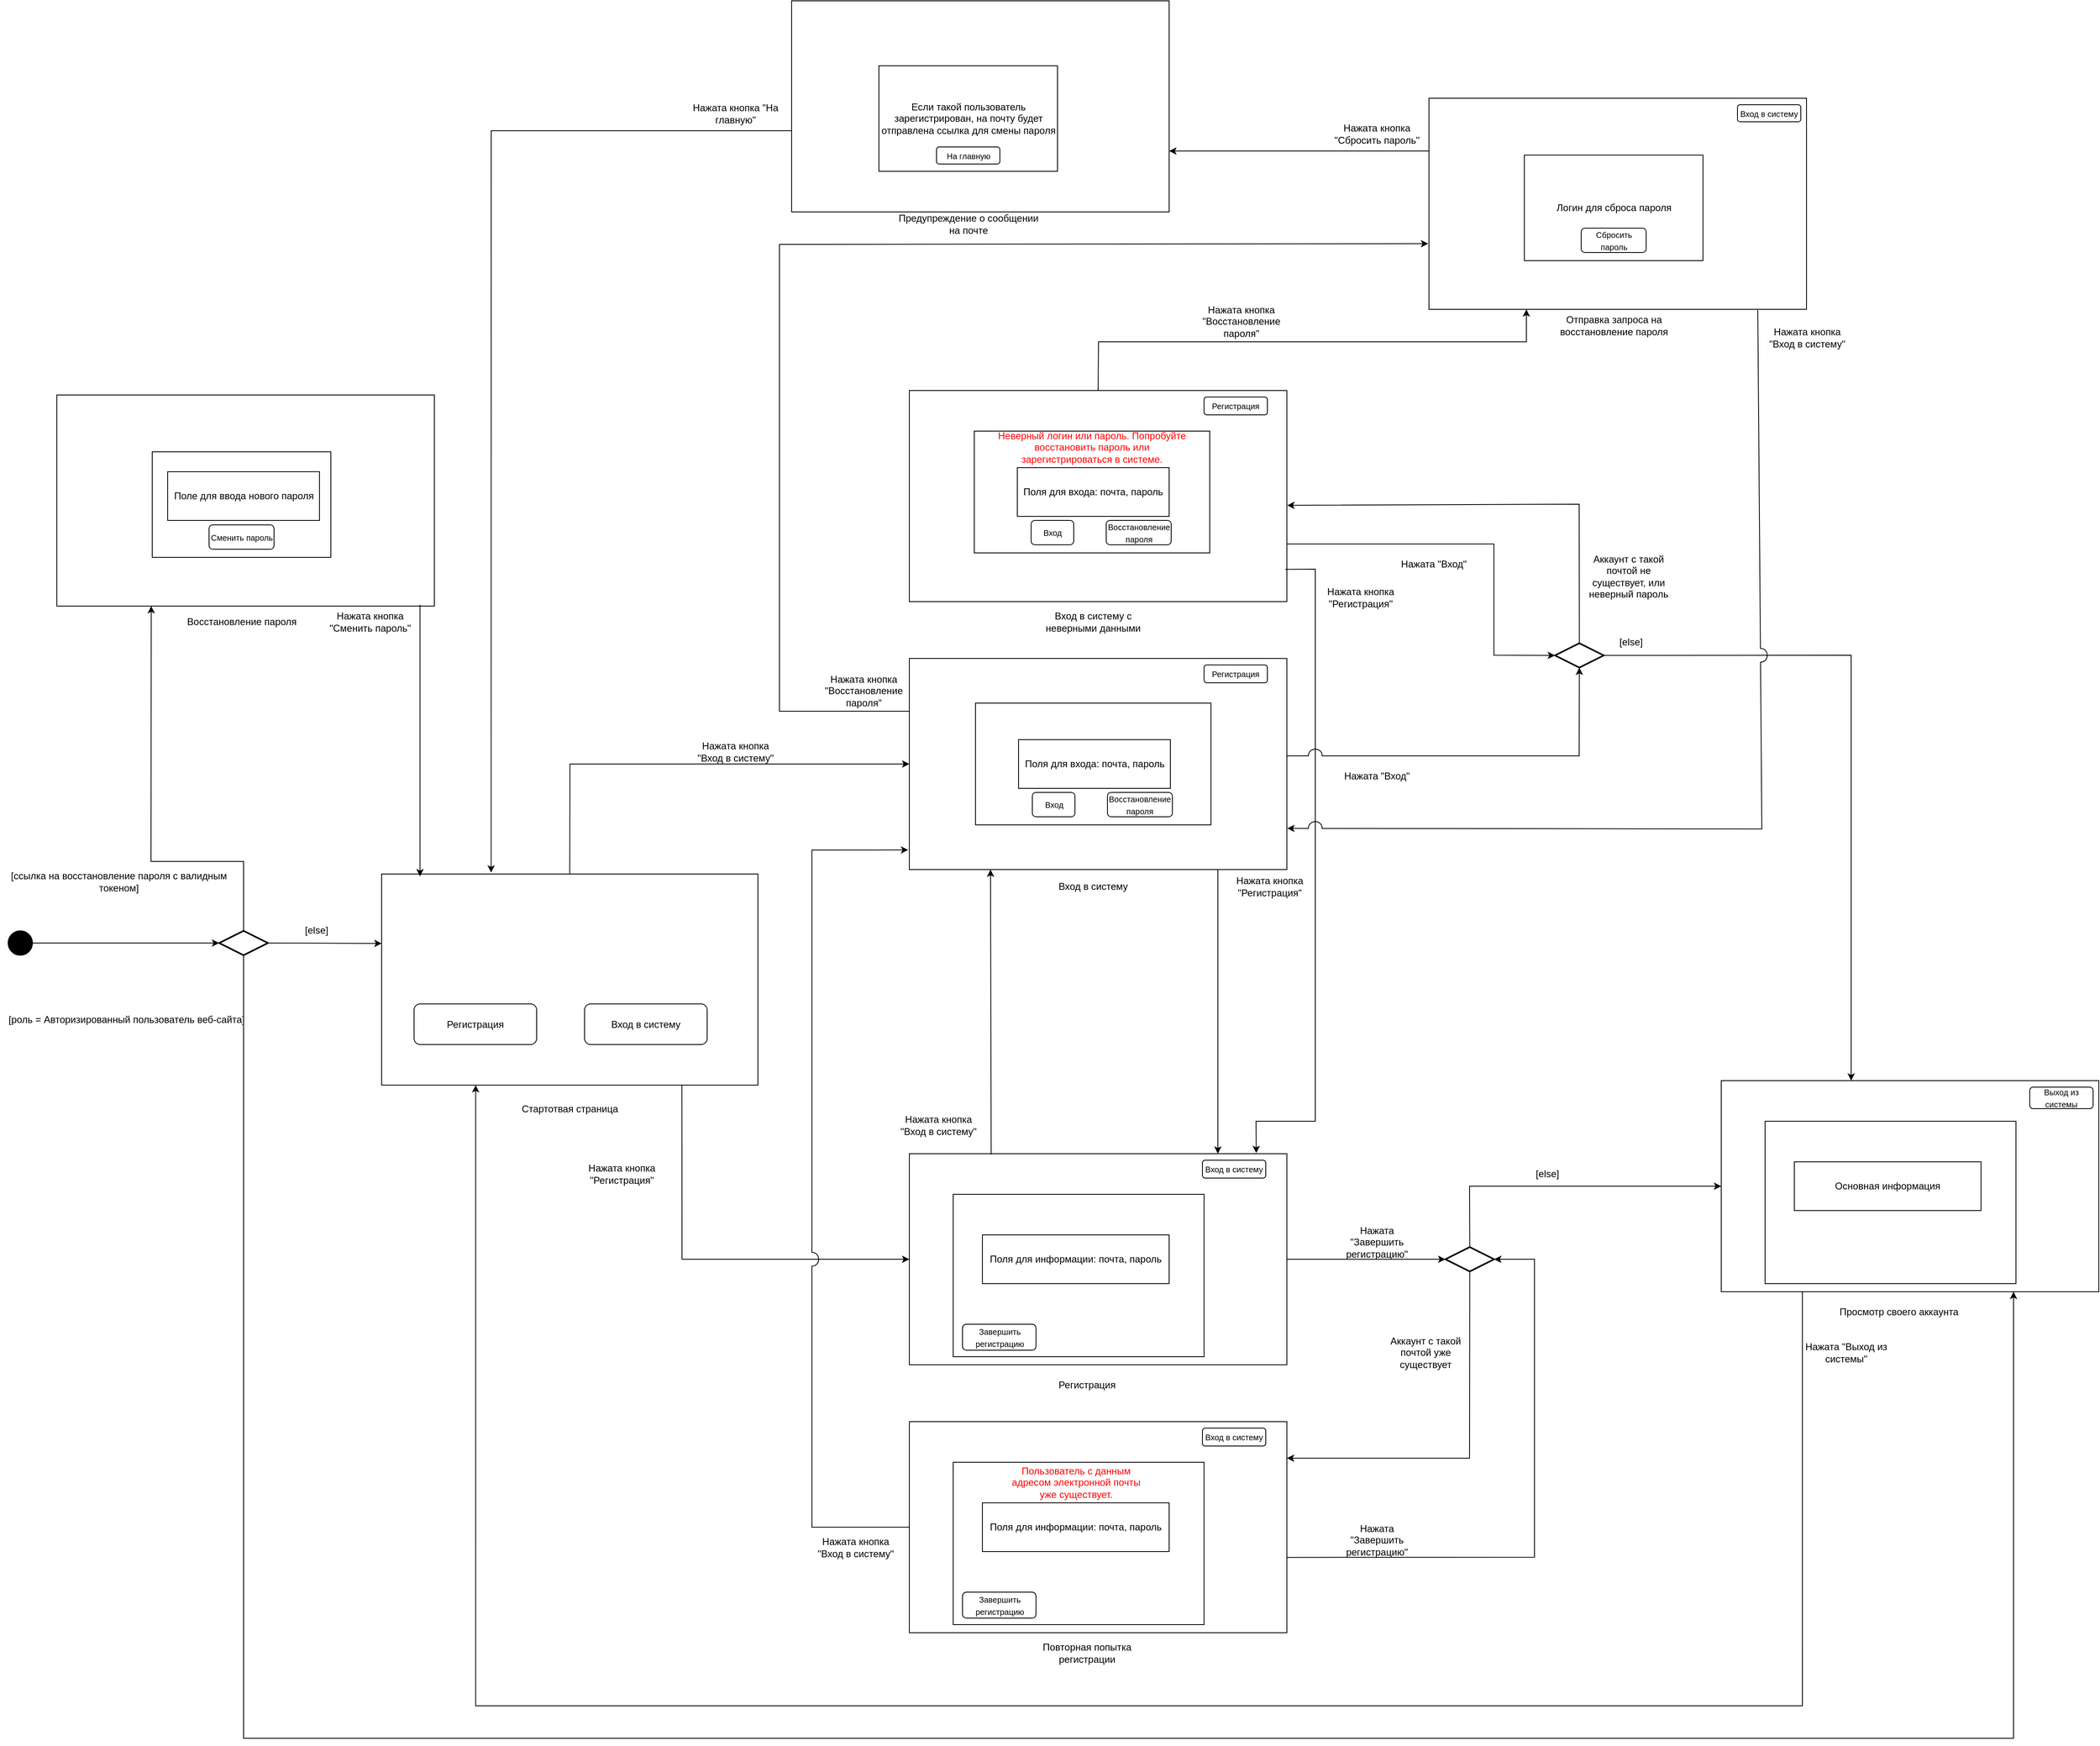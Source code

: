 <mxfile version="23.1.3" type="device">
  <diagram id="onA2VM0ke9PM5qHIyAdz" name="Страница — 1">
    <mxGraphModel dx="6578" dy="2131" grid="1" gridSize="10" guides="1" tooltips="1" connect="1" arrows="1" fold="1" page="1" pageScale="1" pageWidth="827" pageHeight="1169" math="0" shadow="0">
      <root>
        <mxCell id="0" />
        <mxCell id="1" parent="0" />
        <mxCell id="1lmrmKGu_N5sYzmFphA3-150" value="v" style="rounded=0;whiteSpace=wrap;html=1;" parent="1" vertex="1">
          <mxGeometry x="-80" y="140" width="465" height="260" as="geometry" />
        </mxCell>
        <mxCell id="1lmrmKGu_N5sYzmFphA3-151" value="Отправка запроса на восстановление пароля" style="text;html=1;strokeColor=none;fillColor=none;align=center;verticalAlign=middle;whiteSpace=wrap;rounded=0;" parent="1" vertex="1">
          <mxGeometry x="57.5" y="404.5" width="180" height="30" as="geometry" />
        </mxCell>
        <mxCell id="1lmrmKGu_N5sYzmFphA3-152" value="Логин для сброса пароля" style="rounded=0;whiteSpace=wrap;html=1;" parent="1" vertex="1">
          <mxGeometry x="37.5" y="210" width="220" height="130" as="geometry" />
        </mxCell>
        <mxCell id="1lmrmKGu_N5sYzmFphA3-154" value="&lt;font style=&quot;font-size: 10px;&quot;&gt;Вход в систему&lt;/font&gt;" style="rounded=1;whiteSpace=wrap;html=1;" parent="1" vertex="1">
          <mxGeometry x="300" y="148" width="78" height="21" as="geometry" />
        </mxCell>
        <mxCell id="1lmrmKGu_N5sYzmFphA3-157" value="&lt;font style=&quot;font-size: 10px;&quot;&gt;Сбросить пароль&lt;/font&gt;" style="rounded=1;whiteSpace=wrap;html=1;" parent="1" vertex="1">
          <mxGeometry x="107.5" y="300" width="80" height="30" as="geometry" />
        </mxCell>
        <mxCell id="1lmrmKGu_N5sYzmFphA3-169" value="" style="ellipse;fillColor=strokeColor;html=1;" parent="1" vertex="1">
          <mxGeometry x="-1830.0" y="1165.5" width="30" height="30" as="geometry" />
        </mxCell>
        <mxCell id="1lmrmKGu_N5sYzmFphA3-170" value="" style="endArrow=classic;html=1;rounded=0;exitX=1;exitY=0.5;exitDx=0;exitDy=0;" parent="1" source="6Y3TLVguq3Cx2lFlfiIS-67" edge="1">
          <mxGeometry width="50" height="50" relative="1" as="geometry">
            <mxPoint x="-1600" y="1165.5" as="sourcePoint" />
            <mxPoint x="-1370" y="1181" as="targetPoint" />
          </mxGeometry>
        </mxCell>
        <mxCell id="1lmrmKGu_N5sYzmFphA3-175" value="" style="endArrow=classic;html=1;rounded=0;exitX=0.5;exitY=0;exitDx=0;exitDy=0;entryX=0;entryY=0.5;entryDx=0;entryDy=0;" parent="1" source="1lmrmKGu_N5sYzmFphA3-1" target="1lmrmKGu_N5sYzmFphA3-139" edge="1">
          <mxGeometry width="50" height="50" relative="1" as="geometry">
            <mxPoint x="-488.0" y="1622" as="sourcePoint" />
            <mxPoint x="-720" y="960" as="targetPoint" />
            <Array as="points">
              <mxPoint x="-1138" y="960" />
            </Array>
          </mxGeometry>
        </mxCell>
        <mxCell id="1lmrmKGu_N5sYzmFphA3-179" value="" style="endArrow=classic;html=1;rounded=0;exitX=0.5;exitY=0;exitDx=0;exitDy=0;" parent="1" source="6Y3TLVguq3Cx2lFlfiIS-25" edge="1">
          <mxGeometry width="50" height="50" relative="1" as="geometry">
            <mxPoint x="-487" y="500" as="sourcePoint" />
            <mxPoint x="40" y="400" as="targetPoint" />
            <Array as="points">
              <mxPoint x="-487" y="440" />
              <mxPoint x="40" y="440" />
            </Array>
          </mxGeometry>
        </mxCell>
        <mxCell id="1lmrmKGu_N5sYzmFphA3-180" value="Нажата кнопка &quot;Восстановление пароля&quot;" style="text;html=1;strokeColor=none;fillColor=none;align=center;verticalAlign=middle;whiteSpace=wrap;rounded=0;" parent="1" vertex="1">
          <mxGeometry x="-367" y="400" width="112" height="30" as="geometry" />
        </mxCell>
        <mxCell id="1lmrmKGu_N5sYzmFphA3-182" value="v" style="rounded=0;whiteSpace=wrap;html=1;" parent="1" vertex="1">
          <mxGeometry x="-865" y="20" width="465" height="260" as="geometry" />
        </mxCell>
        <mxCell id="1lmrmKGu_N5sYzmFphA3-183" value="Предупреждение о сообщении на почте" style="text;html=1;strokeColor=none;fillColor=none;align=center;verticalAlign=middle;whiteSpace=wrap;rounded=0;" parent="1" vertex="1">
          <mxGeometry x="-737.5" y="280" width="180" height="30" as="geometry" />
        </mxCell>
        <mxCell id="1lmrmKGu_N5sYzmFphA3-184" value="Если такой пользователь зарегистрирован, на почту будет отправлена ссылка для смены пароля" style="rounded=0;whiteSpace=wrap;html=1;" parent="1" vertex="1">
          <mxGeometry x="-757.5" y="100" width="220" height="130" as="geometry" />
        </mxCell>
        <mxCell id="1lmrmKGu_N5sYzmFphA3-185" value="&lt;font style=&quot;font-size: 10px;&quot;&gt;На главную&lt;/font&gt;" style="rounded=1;whiteSpace=wrap;html=1;" parent="1" vertex="1">
          <mxGeometry x="-686.5" y="200" width="78" height="21" as="geometry" />
        </mxCell>
        <mxCell id="1lmrmKGu_N5sYzmFphA3-192" value="" style="endArrow=classic;html=1;rounded=0;exitX=0.798;exitY=0.996;exitDx=0;exitDy=0;entryX=0;entryY=0.5;entryDx=0;entryDy=0;exitPerimeter=0;" parent="1" source="1lmrmKGu_N5sYzmFphA3-1" target="1lmrmKGu_N5sYzmFphA3-159" edge="1">
          <mxGeometry width="50" height="50" relative="1" as="geometry">
            <mxPoint x="-27" y="1678.5" as="sourcePoint" />
            <mxPoint x="-720" y="1571" as="targetPoint" />
            <Array as="points">
              <mxPoint x="-1000" y="1570" />
            </Array>
          </mxGeometry>
        </mxCell>
        <mxCell id="1lmrmKGu_N5sYzmFphA3-193" value="Нажата кнопка &quot;Регистрация&quot;" style="text;html=1;strokeColor=none;fillColor=none;align=center;verticalAlign=middle;whiteSpace=wrap;rounded=0;" parent="1" vertex="1">
          <mxGeometry x="-1130" y="1450" width="112" height="30" as="geometry" />
        </mxCell>
        <mxCell id="1lmrmKGu_N5sYzmFphA3-195" value="Нажата &quot;Завершить регистрацию&quot;" style="text;html=1;strokeColor=none;fillColor=none;align=center;verticalAlign=middle;whiteSpace=wrap;rounded=0;" parent="1" vertex="1">
          <mxGeometry x="-200" y="1533.75" width="112" height="30" as="geometry" />
        </mxCell>
        <mxCell id="1lmrmKGu_N5sYzmFphA3-202" value="" style="endArrow=classic;html=1;rounded=0;exitX=1;exitY=0.5;exitDx=0;exitDy=0;entryX=0;entryY=0.5;entryDx=0;entryDy=0;entryPerimeter=0;" parent="1" source="1lmrmKGu_N5sYzmFphA3-159" target="6Y3TLVguq3Cx2lFlfiIS-4" edge="1">
          <mxGeometry width="50" height="50" relative="1" as="geometry">
            <mxPoint x="-200" y="1569.25" as="sourcePoint" />
            <mxPoint x="-10" y="1569" as="targetPoint" />
          </mxGeometry>
        </mxCell>
        <mxCell id="1lmrmKGu_N5sYzmFphA3-204" value="Нажата кнопка &quot;Вход в систему&quot;" style="text;html=1;strokeColor=none;fillColor=none;align=center;verticalAlign=middle;whiteSpace=wrap;rounded=0;" parent="1" vertex="1">
          <mxGeometry x="-740" y="1390" width="112" height="30" as="geometry" />
        </mxCell>
        <mxCell id="1lmrmKGu_N5sYzmFphA3-577" value="Нажата кнопка &quot;Вход в систему&quot;" style="text;html=1;strokeColor=none;fillColor=none;align=center;verticalAlign=middle;whiteSpace=wrap;rounded=0;" parent="1" vertex="1">
          <mxGeometry x="-990" y="930" width="112" height="30" as="geometry" />
        </mxCell>
        <mxCell id="Fpg0scVaTkVkrr4jqa7s-5" value="" style="endArrow=classic;html=1;rounded=0;" parent="1" edge="1">
          <mxGeometry width="50" height="50" relative="1" as="geometry">
            <mxPoint x="-340" y="1090" as="sourcePoint" />
            <mxPoint x="-340" y="1440" as="targetPoint" />
          </mxGeometry>
        </mxCell>
        <mxCell id="Fpg0scVaTkVkrr4jqa7s-6" value="Нажата кнопка &quot;Регистрация&quot;" style="text;html=1;strokeColor=none;fillColor=none;align=center;verticalAlign=middle;whiteSpace=wrap;rounded=0;" parent="1" vertex="1">
          <mxGeometry x="-332" y="1095.5" width="112" height="30" as="geometry" />
        </mxCell>
        <mxCell id="Fpg0scVaTkVkrr4jqa7s-14" value="" style="endArrow=classic;html=1;rounded=0;edgeStyle=orthogonalEdgeStyle;entryX=0.25;entryY=1;entryDx=0;entryDy=0;exitX=0.215;exitY=1;exitDx=0;exitDy=0;exitPerimeter=0;" parent="1" source="Fpg0scVaTkVkrr4jqa7s-8" target="1lmrmKGu_N5sYzmFphA3-1" edge="1">
          <mxGeometry width="50" height="50" relative="1" as="geometry">
            <mxPoint x="510" y="2340" as="sourcePoint" />
            <mxPoint x="-1260" y="1850" as="targetPoint" />
            <Array as="points">
              <mxPoint x="380" y="2120" />
              <mxPoint x="-1254" y="2120" />
            </Array>
          </mxGeometry>
        </mxCell>
        <mxCell id="Fpg0scVaTkVkrr4jqa7s-15" value="Нажата &quot;Выход из системы&quot;" style="text;html=1;strokeColor=none;fillColor=none;align=center;verticalAlign=middle;whiteSpace=wrap;rounded=0;" parent="1" vertex="1">
          <mxGeometry x="378" y="1670" width="112" height="30" as="geometry" />
        </mxCell>
        <mxCell id="Fpg0scVaTkVkrr4jqa7s-26" value="Нажата кнопка &quot;Вход в систему&quot;" style="text;html=1;strokeColor=none;fillColor=none;align=center;verticalAlign=middle;whiteSpace=wrap;rounded=0;" parent="1" vertex="1">
          <mxGeometry x="330" y="420" width="112" height="30" as="geometry" />
        </mxCell>
        <mxCell id="6Y3TLVguq3Cx2lFlfiIS-2" value="" style="group" vertex="1" connectable="0" parent="1">
          <mxGeometry x="-1370" y="1095.5" width="463.48" height="304.5" as="geometry" />
        </mxCell>
        <mxCell id="1lmrmKGu_N5sYzmFphA3-1" value="" style="rounded=0;whiteSpace=wrap;html=1;" parent="6Y3TLVguq3Cx2lFlfiIS-2" vertex="1">
          <mxGeometry width="463.48" height="260" as="geometry" />
        </mxCell>
        <mxCell id="1lmrmKGu_N5sYzmFphA3-2" value="Стартотвая страница" style="text;html=1;strokeColor=none;fillColor=none;align=center;verticalAlign=middle;whiteSpace=wrap;rounded=0;" parent="6Y3TLVguq3Cx2lFlfiIS-2" vertex="1">
          <mxGeometry x="141.74" y="274.5" width="180" height="30" as="geometry" />
        </mxCell>
        <mxCell id="1lmrmKGu_N5sYzmFphA3-4" value="Вход в систему" style="rounded=1;whiteSpace=wrap;html=1;perimeterSpacing=0;" parent="6Y3TLVguq3Cx2lFlfiIS-2" vertex="1">
          <mxGeometry x="250" y="160" width="151" height="50" as="geometry" />
        </mxCell>
        <mxCell id="Fpg0scVaTkVkrr4jqa7s-3" value="Регистрация" style="rounded=1;whiteSpace=wrap;html=1;perimeterSpacing=0;" parent="6Y3TLVguq3Cx2lFlfiIS-2" vertex="1">
          <mxGeometry x="40" y="160" width="151" height="50" as="geometry" />
        </mxCell>
        <mxCell id="6Y3TLVguq3Cx2lFlfiIS-3" value="" style="group" vertex="1" connectable="0" parent="1">
          <mxGeometry x="-720" y="1440" width="465" height="300" as="geometry" />
        </mxCell>
        <mxCell id="6Y3TLVguq3Cx2lFlfiIS-10" value="" style="group" vertex="1" connectable="0" parent="6Y3TLVguq3Cx2lFlfiIS-3">
          <mxGeometry width="465" height="300" as="geometry" />
        </mxCell>
        <mxCell id="1lmrmKGu_N5sYzmFphA3-158" value="Регистрация" style="text;html=1;strokeColor=none;fillColor=none;align=center;verticalAlign=middle;whiteSpace=wrap;rounded=0;" parent="6Y3TLVguq3Cx2lFlfiIS-10" vertex="1">
          <mxGeometry x="129" y="270" width="180" height="30" as="geometry" />
        </mxCell>
        <mxCell id="1lmrmKGu_N5sYzmFphA3-159" value="" style="rounded=0;whiteSpace=wrap;html=1;" parent="6Y3TLVguq3Cx2lFlfiIS-10" vertex="1">
          <mxGeometry width="465" height="260" as="geometry" />
        </mxCell>
        <mxCell id="1lmrmKGu_N5sYzmFphA3-160" value="&lt;font style=&quot;font-size: 10px;&quot;&gt;Вход в систему&lt;/font&gt;" style="rounded=1;whiteSpace=wrap;html=1;" parent="6Y3TLVguq3Cx2lFlfiIS-10" vertex="1">
          <mxGeometry x="361" y="8" width="78" height="22" as="geometry" />
        </mxCell>
        <mxCell id="1lmrmKGu_N5sYzmFphA3-161" style="edgeStyle=orthogonalEdgeStyle;rounded=0;orthogonalLoop=1;jettySize=auto;html=1;exitX=0.5;exitY=1;exitDx=0;exitDy=0;" parent="6Y3TLVguq3Cx2lFlfiIS-10" edge="1">
          <mxGeometry relative="1" as="geometry">
            <mxPoint x="213.5" y="140" as="sourcePoint" />
            <mxPoint x="213.5" y="140" as="targetPoint" />
          </mxGeometry>
        </mxCell>
        <mxCell id="1lmrmKGu_N5sYzmFphA3-165" value="" style="rounded=0;whiteSpace=wrap;html=1;" parent="6Y3TLVguq3Cx2lFlfiIS-10" vertex="1">
          <mxGeometry x="54" y="50" width="309" height="200" as="geometry" />
        </mxCell>
        <mxCell id="1lmrmKGu_N5sYzmFphA3-166" value="Поля для информации: почта, пароль" style="rounded=0;whiteSpace=wrap;html=1;" parent="6Y3TLVguq3Cx2lFlfiIS-10" vertex="1">
          <mxGeometry x="90" y="100" width="230" height="60" as="geometry" />
        </mxCell>
        <mxCell id="1lmrmKGu_N5sYzmFphA3-168" value="&lt;font style=&quot;font-size: 10px;&quot;&gt;Завершить регистрацию&lt;/font&gt;" style="rounded=1;whiteSpace=wrap;html=1;" parent="6Y3TLVguq3Cx2lFlfiIS-10" vertex="1">
          <mxGeometry x="65.5" y="210" width="90.5" height="32" as="geometry" />
        </mxCell>
        <mxCell id="6Y3TLVguq3Cx2lFlfiIS-4" value="" style="strokeWidth=2;html=1;shape=mxgraph.flowchart.decision;whiteSpace=wrap;" vertex="1" parent="1">
          <mxGeometry x="-59.75" y="1555" width="60" height="30" as="geometry" />
        </mxCell>
        <mxCell id="6Y3TLVguq3Cx2lFlfiIS-5" value="" style="endArrow=classic;html=1;rounded=0;exitX=0.5;exitY=0;exitDx=0;exitDy=0;exitPerimeter=0;entryX=0;entryY=0.5;entryDx=0;entryDy=0;" edge="1" parent="1" source="6Y3TLVguq3Cx2lFlfiIS-4" target="Fpg0scVaTkVkrr4jqa7s-8">
          <mxGeometry width="50" height="50" relative="1" as="geometry">
            <mxPoint x="80" y="1563.75" as="sourcePoint" />
            <mxPoint x="160" y="1480" as="targetPoint" />
            <Array as="points">
              <mxPoint x="-30" y="1480" />
            </Array>
          </mxGeometry>
        </mxCell>
        <mxCell id="6Y3TLVguq3Cx2lFlfiIS-6" value="Аккаунт с такой почтой уже существует" style="text;html=1;strokeColor=none;fillColor=none;align=center;verticalAlign=middle;whiteSpace=wrap;rounded=0;" vertex="1" parent="1">
          <mxGeometry x="-140" y="1670" width="112" height="30" as="geometry" />
        </mxCell>
        <mxCell id="6Y3TLVguq3Cx2lFlfiIS-7" value="" style="endArrow=classic;html=1;rounded=0;exitX=0.5;exitY=1;exitDx=0;exitDy=0;exitPerimeter=0;entryX=0.903;entryY=0;entryDx=0;entryDy=0;entryPerimeter=0;" edge="1" parent="1" source="6Y3TLVguq3Cx2lFlfiIS-4">
          <mxGeometry width="50" height="50" relative="1" as="geometry">
            <mxPoint x="15.35" y="1630" as="sourcePoint" />
            <mxPoint x="-255.005" y="1815" as="targetPoint" />
            <Array as="points">
              <mxPoint x="-30" y="1815" />
            </Array>
          </mxGeometry>
        </mxCell>
        <mxCell id="6Y3TLVguq3Cx2lFlfiIS-8" value="[else]" style="text;html=1;strokeColor=none;fillColor=none;align=center;verticalAlign=middle;whiteSpace=wrap;rounded=0;" vertex="1" parent="1">
          <mxGeometry x="10" y="1450" width="112" height="30" as="geometry" />
        </mxCell>
        <mxCell id="6Y3TLVguq3Cx2lFlfiIS-9" value="" style="group" vertex="1" connectable="0" parent="1">
          <mxGeometry x="280" y="1350" width="465" height="300" as="geometry" />
        </mxCell>
        <mxCell id="Fpg0scVaTkVkrr4jqa7s-7" value="Просмотр своего аккаунта" style="text;html=1;strokeColor=none;fillColor=none;align=center;verticalAlign=middle;whiteSpace=wrap;rounded=0;" parent="6Y3TLVguq3Cx2lFlfiIS-9" vertex="1">
          <mxGeometry x="129" y="270" width="180" height="30" as="geometry" />
        </mxCell>
        <mxCell id="Fpg0scVaTkVkrr4jqa7s-8" value="" style="rounded=0;whiteSpace=wrap;html=1;" parent="6Y3TLVguq3Cx2lFlfiIS-9" vertex="1">
          <mxGeometry width="465" height="260" as="geometry" />
        </mxCell>
        <mxCell id="Fpg0scVaTkVkrr4jqa7s-9" value="&lt;font style=&quot;font-size: 10px;&quot;&gt;Выход из системы&lt;/font&gt;" style="rounded=1;whiteSpace=wrap;html=1;" parent="6Y3TLVguq3Cx2lFlfiIS-9" vertex="1">
          <mxGeometry x="380" y="8" width="78" height="26.5" as="geometry" />
        </mxCell>
        <mxCell id="Fpg0scVaTkVkrr4jqa7s-10" style="edgeStyle=orthogonalEdgeStyle;rounded=0;orthogonalLoop=1;jettySize=auto;html=1;exitX=0.5;exitY=1;exitDx=0;exitDy=0;" parent="6Y3TLVguq3Cx2lFlfiIS-9" edge="1">
          <mxGeometry relative="1" as="geometry">
            <mxPoint x="213.5" y="140" as="sourcePoint" />
            <mxPoint x="213.5" y="140" as="targetPoint" />
          </mxGeometry>
        </mxCell>
        <mxCell id="Fpg0scVaTkVkrr4jqa7s-11" value="" style="rounded=0;whiteSpace=wrap;html=1;" parent="6Y3TLVguq3Cx2lFlfiIS-9" vertex="1">
          <mxGeometry x="54" y="50" width="309" height="200" as="geometry" />
        </mxCell>
        <mxCell id="Fpg0scVaTkVkrr4jqa7s-12" value="Основная информация" style="rounded=0;whiteSpace=wrap;html=1;" parent="6Y3TLVguq3Cx2lFlfiIS-9" vertex="1">
          <mxGeometry x="90" y="100" width="230" height="60" as="geometry" />
        </mxCell>
        <mxCell id="6Y3TLVguq3Cx2lFlfiIS-11" value="" style="group" vertex="1" connectable="0" parent="1">
          <mxGeometry x="-720" y="1770" width="465" height="300" as="geometry" />
        </mxCell>
        <mxCell id="6Y3TLVguq3Cx2lFlfiIS-12" value="Повторная попытка регистрации" style="text;html=1;strokeColor=none;fillColor=none;align=center;verticalAlign=middle;whiteSpace=wrap;rounded=0;" vertex="1" parent="6Y3TLVguq3Cx2lFlfiIS-11">
          <mxGeometry x="129" y="270" width="180" height="30" as="geometry" />
        </mxCell>
        <mxCell id="6Y3TLVguq3Cx2lFlfiIS-13" value="" style="rounded=0;whiteSpace=wrap;html=1;" vertex="1" parent="6Y3TLVguq3Cx2lFlfiIS-11">
          <mxGeometry width="465" height="260" as="geometry" />
        </mxCell>
        <mxCell id="6Y3TLVguq3Cx2lFlfiIS-14" value="&lt;font style=&quot;font-size: 10px;&quot;&gt;Вход в систему&lt;/font&gt;" style="rounded=1;whiteSpace=wrap;html=1;" vertex="1" parent="6Y3TLVguq3Cx2lFlfiIS-11">
          <mxGeometry x="361" y="8" width="78" height="22" as="geometry" />
        </mxCell>
        <mxCell id="6Y3TLVguq3Cx2lFlfiIS-15" style="edgeStyle=orthogonalEdgeStyle;rounded=0;orthogonalLoop=1;jettySize=auto;html=1;exitX=0.5;exitY=1;exitDx=0;exitDy=0;" edge="1" parent="6Y3TLVguq3Cx2lFlfiIS-11">
          <mxGeometry relative="1" as="geometry">
            <mxPoint x="213.5" y="140" as="sourcePoint" />
            <mxPoint x="213.5" y="140" as="targetPoint" />
          </mxGeometry>
        </mxCell>
        <mxCell id="6Y3TLVguq3Cx2lFlfiIS-16" value="" style="rounded=0;whiteSpace=wrap;html=1;" vertex="1" parent="6Y3TLVguq3Cx2lFlfiIS-11">
          <mxGeometry x="54" y="50" width="309" height="200" as="geometry" />
        </mxCell>
        <mxCell id="6Y3TLVguq3Cx2lFlfiIS-17" value="Поля для информации: почта, пароль" style="rounded=0;whiteSpace=wrap;html=1;" vertex="1" parent="6Y3TLVguq3Cx2lFlfiIS-11">
          <mxGeometry x="90" y="100" width="230" height="60" as="geometry" />
        </mxCell>
        <mxCell id="6Y3TLVguq3Cx2lFlfiIS-18" value="&lt;font style=&quot;font-size: 10px;&quot;&gt;Завершить регистрацию&lt;/font&gt;" style="rounded=1;whiteSpace=wrap;html=1;" vertex="1" parent="6Y3TLVguq3Cx2lFlfiIS-11">
          <mxGeometry x="65.5" y="210" width="90.5" height="32" as="geometry" />
        </mxCell>
        <mxCell id="6Y3TLVguq3Cx2lFlfiIS-19" value="Пользователь с данным адресом электронной почты уже существует." style="text;html=1;align=center;verticalAlign=middle;whiteSpace=wrap;rounded=0;fontColor=#FF0000;" vertex="1" parent="6Y3TLVguq3Cx2lFlfiIS-11">
          <mxGeometry x="117.5" y="60" width="175" height="30" as="geometry" />
        </mxCell>
        <mxCell id="6Y3TLVguq3Cx2lFlfiIS-20" value="Нажата &quot;Завершить регистрацию&quot;" style="text;html=1;strokeColor=none;fillColor=none;align=center;verticalAlign=middle;whiteSpace=wrap;rounded=0;" vertex="1" parent="1">
          <mxGeometry x="-199.75" y="1901.23" width="112" height="30" as="geometry" />
        </mxCell>
        <mxCell id="6Y3TLVguq3Cx2lFlfiIS-21" value="" style="endArrow=classic;html=1;rounded=0;entryX=1;entryY=0.5;entryDx=0;entryDy=0;entryPerimeter=0;" edge="1" parent="1" target="6Y3TLVguq3Cx2lFlfiIS-4">
          <mxGeometry width="50" height="50" relative="1" as="geometry">
            <mxPoint x="-255" y="1937.23" as="sourcePoint" />
            <mxPoint x="50" y="1560" as="targetPoint" />
            <Array as="points">
              <mxPoint x="50" y="1937" />
              <mxPoint x="50" y="1570" />
            </Array>
          </mxGeometry>
        </mxCell>
        <mxCell id="6Y3TLVguq3Cx2lFlfiIS-22" value="Нажата кнопка &quot;Вход в систему&quot;" style="text;html=1;strokeColor=none;fillColor=none;align=center;verticalAlign=middle;whiteSpace=wrap;rounded=0;" vertex="1" parent="1">
          <mxGeometry x="-842" y="1910" width="112" height="30" as="geometry" />
        </mxCell>
        <mxCell id="6Y3TLVguq3Cx2lFlfiIS-23" value="" style="endArrow=classic;html=1;rounded=0;entryX=-0.003;entryY=0.907;entryDx=0;entryDy=0;entryPerimeter=0;jumpStyle=arc;jumpSize=17;" edge="1" parent="1" source="6Y3TLVguq3Cx2lFlfiIS-13" target="1lmrmKGu_N5sYzmFphA3-139">
          <mxGeometry width="50" height="50" relative="1" as="geometry">
            <mxPoint x="-839.23" y="1921.04" as="sourcePoint" />
            <mxPoint x="-850" y="1070" as="targetPoint" />
            <Array as="points">
              <mxPoint x="-840" y="1900" />
              <mxPoint x="-840" y="1066" />
            </Array>
          </mxGeometry>
        </mxCell>
        <mxCell id="1lmrmKGu_N5sYzmFphA3-139" value="v" style="rounded=0;whiteSpace=wrap;html=1;movable=1;resizable=1;rotatable=1;deletable=1;editable=1;locked=0;connectable=1;container=0;" parent="1" vertex="1">
          <mxGeometry x="-720" y="830" width="465" height="260" as="geometry" />
        </mxCell>
        <mxCell id="1lmrmKGu_N5sYzmFphA3-140" value="Вход в систему" style="text;html=1;strokeColor=none;fillColor=none;align=center;verticalAlign=middle;whiteSpace=wrap;rounded=0;container=0;" parent="1" vertex="1">
          <mxGeometry x="-539.76" y="1095.5" width="92.5" height="30" as="geometry" />
        </mxCell>
        <mxCell id="Fpg0scVaTkVkrr4jqa7s-22" value="&lt;font style=&quot;font-size: 10px;&quot;&gt;Регистрация&lt;/font&gt;" style="rounded=1;whiteSpace=wrap;html=1;container=0;" parent="1" vertex="1">
          <mxGeometry x="-357" y="838" width="78" height="22" as="geometry" />
        </mxCell>
        <mxCell id="1lmrmKGu_N5sYzmFphA3-205" value="" style="endArrow=classic;html=1;rounded=0;exitX=0.75;exitY=0;exitDx=0;exitDy=0;entryX=0.622;entryY=0.996;entryDx=0;entryDy=0;entryPerimeter=0;" parent="1" edge="1">
          <mxGeometry width="50" height="50" relative="1" as="geometry">
            <mxPoint x="-619.23" y="1441.04" as="sourcePoint" />
            <mxPoint x="-620.0" y="1090" as="targetPoint" />
          </mxGeometry>
        </mxCell>
        <mxCell id="6Y3TLVguq3Cx2lFlfiIS-25" value="v" style="rounded=0;whiteSpace=wrap;html=1;movable=1;resizable=1;rotatable=1;deletable=1;editable=1;locked=0;connectable=1;container=0;" vertex="1" parent="1">
          <mxGeometry x="-720" y="500" width="465" height="260" as="geometry" />
        </mxCell>
        <mxCell id="6Y3TLVguq3Cx2lFlfiIS-26" value="Вход в систему с неверными данными" style="text;html=1;strokeColor=none;fillColor=none;align=center;verticalAlign=middle;whiteSpace=wrap;rounded=0;container=0;" vertex="1" parent="1">
          <mxGeometry x="-557.88" y="770" width="128.75" height="30" as="geometry" />
        </mxCell>
        <mxCell id="6Y3TLVguq3Cx2lFlfiIS-27" value="" style="rounded=0;whiteSpace=wrap;html=1;container=0;" vertex="1" parent="1">
          <mxGeometry x="-640" y="550" width="290" height="150" as="geometry" />
        </mxCell>
        <mxCell id="6Y3TLVguq3Cx2lFlfiIS-28" value="&lt;font style=&quot;font-size: 10px;&quot;&gt;Вход&lt;/font&gt;" style="rounded=1;whiteSpace=wrap;html=1;container=0;" vertex="1" parent="1">
          <mxGeometry x="-570" y="660" width="52.5" height="30" as="geometry" />
        </mxCell>
        <mxCell id="6Y3TLVguq3Cx2lFlfiIS-29" value="&lt;font style=&quot;font-size: 10px;&quot;&gt;Восстановление пароля&lt;/font&gt;" style="rounded=1;whiteSpace=wrap;html=1;container=0;" vertex="1" parent="1">
          <mxGeometry x="-477.5" y="660" width="80" height="30" as="geometry" />
        </mxCell>
        <mxCell id="6Y3TLVguq3Cx2lFlfiIS-30" value="&lt;font style=&quot;font-size: 10px;&quot;&gt;Регистрация&lt;/font&gt;" style="rounded=1;whiteSpace=wrap;html=1;container=0;" vertex="1" parent="1">
          <mxGeometry x="-357" y="508" width="78" height="22" as="geometry" />
        </mxCell>
        <mxCell id="6Y3TLVguq3Cx2lFlfiIS-31" value="Поля для входа: почта, пароль" style="rounded=0;whiteSpace=wrap;html=1;" vertex="1" parent="1">
          <mxGeometry x="-587" y="595" width="187" height="60" as="geometry" />
        </mxCell>
        <mxCell id="6Y3TLVguq3Cx2lFlfiIS-39" value="Неверный логин или пароль. Попробуйте восстановить пароль или зарегистрироваться в системе." style="text;html=1;align=center;verticalAlign=middle;whiteSpace=wrap;rounded=0;fontColor=#FF0000;" vertex="1" parent="1">
          <mxGeometry x="-620" y="555" width="250" height="30" as="geometry" />
        </mxCell>
        <mxCell id="6Y3TLVguq3Cx2lFlfiIS-41" value="" style="rounded=0;whiteSpace=wrap;html=1;container=0;" vertex="1" parent="1">
          <mxGeometry x="-638.5" y="885" width="290" height="150" as="geometry" />
        </mxCell>
        <mxCell id="6Y3TLVguq3Cx2lFlfiIS-42" value="&lt;font style=&quot;font-size: 10px;&quot;&gt;Вход&lt;/font&gt;" style="rounded=1;whiteSpace=wrap;html=1;container=0;" vertex="1" parent="1">
          <mxGeometry x="-568.5" y="995" width="52.5" height="30" as="geometry" />
        </mxCell>
        <mxCell id="6Y3TLVguq3Cx2lFlfiIS-43" value="&lt;font style=&quot;font-size: 10px;&quot;&gt;Восстановление пароля&lt;/font&gt;" style="rounded=1;whiteSpace=wrap;html=1;container=0;" vertex="1" parent="1">
          <mxGeometry x="-476" y="995" width="80" height="30" as="geometry" />
        </mxCell>
        <mxCell id="6Y3TLVguq3Cx2lFlfiIS-44" value="Поля для входа: почта, пароль" style="rounded=0;whiteSpace=wrap;html=1;" vertex="1" parent="1">
          <mxGeometry x="-585.5" y="930" width="187" height="60" as="geometry" />
        </mxCell>
        <mxCell id="6Y3TLVguq3Cx2lFlfiIS-48" value="" style="endArrow=classic;html=1;rounded=0;exitX=0.996;exitY=0.847;exitDx=0;exitDy=0;exitPerimeter=0;entryX=0.919;entryY=-0.003;entryDx=0;entryDy=0;entryPerimeter=0;jumpStyle=none;" edge="1" parent="1" source="6Y3TLVguq3Cx2lFlfiIS-25" target="1lmrmKGu_N5sYzmFphA3-159">
          <mxGeometry width="50" height="50" relative="1" as="geometry">
            <mxPoint x="-102" y="700" as="sourcePoint" />
            <mxPoint x="-220" y="1370" as="targetPoint" />
            <Array as="points">
              <mxPoint x="-220" y="720" />
              <mxPoint x="-220" y="1400" />
              <mxPoint x="-293" y="1400" />
            </Array>
          </mxGeometry>
        </mxCell>
        <mxCell id="6Y3TLVguq3Cx2lFlfiIS-49" value="Нажата кнопка &quot;Регистрация&quot;" style="text;html=1;strokeColor=none;fillColor=none;align=center;verticalAlign=middle;whiteSpace=wrap;rounded=0;" vertex="1" parent="1">
          <mxGeometry x="-220" y="740" width="112" height="30" as="geometry" />
        </mxCell>
        <mxCell id="6Y3TLVguq3Cx2lFlfiIS-51" value="Нажата &quot;Вход&quot;" style="text;html=1;strokeColor=none;fillColor=none;align=center;verticalAlign=middle;whiteSpace=wrap;rounded=0;" vertex="1" parent="1">
          <mxGeometry x="-199.75" y="960" width="112" height="30" as="geometry" />
        </mxCell>
        <mxCell id="6Y3TLVguq3Cx2lFlfiIS-52" value="" style="endArrow=classic;html=1;rounded=0;exitX=1;exitY=0.5;exitDx=0;exitDy=0;entryX=0.5;entryY=1;entryDx=0;entryDy=0;entryPerimeter=0;jumpStyle=arc;jumpSize=17;" edge="1" parent="1" target="6Y3TLVguq3Cx2lFlfiIS-53">
          <mxGeometry width="50" height="50" relative="1" as="geometry">
            <mxPoint x="-255" y="950" as="sourcePoint" />
            <mxPoint x="125" y="825.25" as="targetPoint" />
            <Array as="points">
              <mxPoint x="-70" y="950" />
              <mxPoint x="105" y="950" />
            </Array>
          </mxGeometry>
        </mxCell>
        <mxCell id="6Y3TLVguq3Cx2lFlfiIS-53" value="" style="strokeWidth=2;html=1;shape=mxgraph.flowchart.decision;whiteSpace=wrap;" vertex="1" parent="1">
          <mxGeometry x="75.25" y="811.25" width="60" height="30" as="geometry" />
        </mxCell>
        <mxCell id="6Y3TLVguq3Cx2lFlfiIS-54" value="Нажата &quot;Вход&quot;" style="text;html=1;strokeColor=none;fillColor=none;align=center;verticalAlign=middle;whiteSpace=wrap;rounded=0;" vertex="1" parent="1">
          <mxGeometry x="-130" y="699" width="112" height="30" as="geometry" />
        </mxCell>
        <mxCell id="6Y3TLVguq3Cx2lFlfiIS-55" value="" style="endArrow=classic;html=1;rounded=0;exitX=1;exitY=0.5;exitDx=0;exitDy=0;entryX=0;entryY=0.5;entryDx=0;entryDy=0;entryPerimeter=0;jumpStyle=arc;jumpSize=17;" edge="1" parent="1" target="6Y3TLVguq3Cx2lFlfiIS-53">
          <mxGeometry width="50" height="50" relative="1" as="geometry">
            <mxPoint x="-255" y="689" as="sourcePoint" />
            <mxPoint x="105" y="580" as="targetPoint" />
            <Array as="points">
              <mxPoint x="-70" y="689" />
              <mxPoint y="689" />
              <mxPoint y="826" />
            </Array>
          </mxGeometry>
        </mxCell>
        <mxCell id="6Y3TLVguq3Cx2lFlfiIS-56" value="Аккаунт с такой почтой не существует, или неверный пароль" style="text;html=1;strokeColor=none;fillColor=none;align=center;verticalAlign=middle;whiteSpace=wrap;rounded=0;" vertex="1" parent="1">
          <mxGeometry x="110" y="699" width="112" height="60" as="geometry" />
        </mxCell>
        <mxCell id="6Y3TLVguq3Cx2lFlfiIS-57" value="" style="endArrow=classic;html=1;rounded=0;exitX=0.5;exitY=0;exitDx=0;exitDy=0;exitPerimeter=0;entryX=1.001;entryY=0.544;entryDx=0;entryDy=0;entryPerimeter=0;" edge="1" parent="1" source="6Y3TLVguq3Cx2lFlfiIS-53" target="6Y3TLVguq3Cx2lFlfiIS-25">
          <mxGeometry width="50" height="50" relative="1" as="geometry">
            <mxPoint x="37.5" y="365" as="sourcePoint" />
            <mxPoint x="-187.505" y="595" as="targetPoint" />
            <Array as="points">
              <mxPoint x="105" y="640" />
            </Array>
          </mxGeometry>
        </mxCell>
        <mxCell id="6Y3TLVguq3Cx2lFlfiIS-58" value="" style="endArrow=classic;html=1;rounded=0;exitX=1;exitY=0.5;exitDx=0;exitDy=0;exitPerimeter=0;" edge="1" parent="1" source="6Y3TLVguq3Cx2lFlfiIS-53">
          <mxGeometry width="50" height="50" relative="1" as="geometry">
            <mxPoint x="596" y="1035" as="sourcePoint" />
            <mxPoint x="440" y="1350" as="targetPoint" />
            <Array as="points">
              <mxPoint x="440" y="826" />
            </Array>
          </mxGeometry>
        </mxCell>
        <mxCell id="6Y3TLVguq3Cx2lFlfiIS-59" value="[else]" style="text;html=1;strokeColor=none;fillColor=none;align=center;verticalAlign=middle;whiteSpace=wrap;rounded=0;" vertex="1" parent="1">
          <mxGeometry x="150" y="800" width="38" height="20" as="geometry" />
        </mxCell>
        <mxCell id="6Y3TLVguq3Cx2lFlfiIS-60" value="" style="endArrow=classic;html=1;rounded=0;exitX=0;exitY=0.25;exitDx=0;exitDy=0;entryX=-0.002;entryY=0.689;entryDx=0;entryDy=0;entryPerimeter=0;" edge="1" parent="1" source="1lmrmKGu_N5sYzmFphA3-139" target="1lmrmKGu_N5sYzmFphA3-150">
          <mxGeometry width="50" height="50" relative="1" as="geometry">
            <mxPoint x="-677.5" y="390" as="sourcePoint" />
            <mxPoint x="-80" y="330" as="targetPoint" />
            <Array as="points">
              <mxPoint x="-880" y="895" />
              <mxPoint x="-880" y="320" />
            </Array>
          </mxGeometry>
        </mxCell>
        <mxCell id="6Y3TLVguq3Cx2lFlfiIS-61" value="Нажата кнопка &quot;Восстановление пароля&quot;" style="text;html=1;strokeColor=none;fillColor=none;align=center;verticalAlign=middle;whiteSpace=wrap;rounded=0;" vertex="1" parent="1">
          <mxGeometry x="-832" y="855" width="112" height="30" as="geometry" />
        </mxCell>
        <mxCell id="6Y3TLVguq3Cx2lFlfiIS-62" value="" style="endArrow=classic;html=1;rounded=0;exitX=0.871;exitY=1.003;exitDx=0;exitDy=0;exitPerimeter=0;entryX=1.001;entryY=0.805;entryDx=0;entryDy=0;entryPerimeter=0;jumpStyle=arc;jumpSize=17;" edge="1" parent="1" source="1lmrmKGu_N5sYzmFphA3-150" target="1lmrmKGu_N5sYzmFphA3-139">
          <mxGeometry width="50" height="50" relative="1" as="geometry">
            <mxPoint x="250" y="571.5" as="sourcePoint" />
            <mxPoint x="555" y="1095.5" as="targetPoint" />
            <Array as="points">
              <mxPoint x="330" y="1040" />
            </Array>
          </mxGeometry>
        </mxCell>
        <mxCell id="6Y3TLVguq3Cx2lFlfiIS-63" value="" style="endArrow=classic;html=1;rounded=0;exitX=0;exitY=0.25;exitDx=0;exitDy=0;jumpStyle=arc;jumpSize=17;" edge="1" parent="1" source="1lmrmKGu_N5sYzmFphA3-150">
          <mxGeometry width="50" height="50" relative="1" as="geometry">
            <mxPoint x="-207.5" y="191" as="sourcePoint" />
            <mxPoint x="-400" y="205" as="targetPoint" />
            <Array as="points" />
          </mxGeometry>
        </mxCell>
        <mxCell id="6Y3TLVguq3Cx2lFlfiIS-64" value="Нажата кнопка &quot;Сбросить пароль&quot;" style="text;html=1;strokeColor=none;fillColor=none;align=center;verticalAlign=middle;whiteSpace=wrap;rounded=0;" vertex="1" parent="1">
          <mxGeometry x="-200" y="169" width="112" height="30" as="geometry" />
        </mxCell>
        <mxCell id="6Y3TLVguq3Cx2lFlfiIS-65" value="" style="endArrow=classic;html=1;rounded=0;exitX=0;exitY=0.25;exitDx=0;exitDy=0;jumpStyle=arc;jumpSize=17;entryX=0.291;entryY=-0.007;entryDx=0;entryDy=0;entryPerimeter=0;" edge="1" parent="1" target="1lmrmKGu_N5sYzmFphA3-1">
          <mxGeometry width="50" height="50" relative="1" as="geometry">
            <mxPoint x="-865" y="180" as="sourcePoint" />
            <mxPoint x="-1185" y="180" as="targetPoint" />
            <Array as="points">
              <mxPoint x="-1235" y="180" />
            </Array>
          </mxGeometry>
        </mxCell>
        <mxCell id="6Y3TLVguq3Cx2lFlfiIS-66" value="Нажата кнопка &quot;На главную&quot;" style="text;html=1;strokeColor=none;fillColor=none;align=center;verticalAlign=middle;whiteSpace=wrap;rounded=0;" vertex="1" parent="1">
          <mxGeometry x="-990" y="143.5" width="112" height="30" as="geometry" />
        </mxCell>
        <mxCell id="6Y3TLVguq3Cx2lFlfiIS-68" value="" style="endArrow=classic;html=1;rounded=0;entryX=0;entryY=0.5;entryDx=0;entryDy=0;entryPerimeter=0;exitX=1;exitY=0.5;exitDx=0;exitDy=0;" edge="1" parent="1" source="1lmrmKGu_N5sYzmFphA3-169" target="6Y3TLVguq3Cx2lFlfiIS-67">
          <mxGeometry width="50" height="50" relative="1" as="geometry">
            <mxPoint x="-1800" y="1181" as="sourcePoint" />
            <mxPoint x="-1369" y="1178" as="targetPoint" />
          </mxGeometry>
        </mxCell>
        <mxCell id="6Y3TLVguq3Cx2lFlfiIS-67" value="" style="strokeWidth=2;html=1;shape=mxgraph.flowchart.decision;whiteSpace=wrap;" vertex="1" parent="1">
          <mxGeometry x="-1570" y="1165.5" width="60" height="30" as="geometry" />
        </mxCell>
        <mxCell id="6Y3TLVguq3Cx2lFlfiIS-69" value="[else]" style="text;html=1;align=center;verticalAlign=middle;whiteSpace=wrap;rounded=0;" vertex="1" parent="1">
          <mxGeometry x="-1480" y="1150" width="60" height="30" as="geometry" />
        </mxCell>
        <mxCell id="6Y3TLVguq3Cx2lFlfiIS-70" value="" style="endArrow=classic;html=1;rounded=0;exitX=0.5;exitY=1;exitDx=0;exitDy=0;exitPerimeter=0;" edge="1" parent="1" source="6Y3TLVguq3Cx2lFlfiIS-67">
          <mxGeometry width="50" height="50" relative="1" as="geometry">
            <mxPoint x="-1560" y="1300" as="sourcePoint" />
            <mxPoint x="640" y="1610" as="targetPoint" />
            <Array as="points">
              <mxPoint x="-1540" y="2160" />
              <mxPoint x="640" y="2160" />
            </Array>
          </mxGeometry>
        </mxCell>
        <mxCell id="6Y3TLVguq3Cx2lFlfiIS-71" value="[роль = Авторизированный пользователь веб-сайта]" style="text;html=1;strokeColor=none;fillColor=none;align=center;verticalAlign=middle;whiteSpace=wrap;rounded=0;" vertex="1" parent="1">
          <mxGeometry x="-1840" y="1260" width="312" height="30" as="geometry" />
        </mxCell>
        <mxCell id="6Y3TLVguq3Cx2lFlfiIS-73" value="" style="endArrow=classic;html=1;rounded=0;exitX=0.5;exitY=0;exitDx=0;exitDy=0;exitPerimeter=0;entryX=0.25;entryY=1;entryDx=0;entryDy=0;" edge="1" parent="1" source="6Y3TLVguq3Cx2lFlfiIS-67" target="6Y3TLVguq3Cx2lFlfiIS-74">
          <mxGeometry width="50" height="50" relative="1" as="geometry">
            <mxPoint x="-1654" y="809.29" as="sourcePoint" />
            <mxPoint x="-1540" y="800" as="targetPoint" />
            <Array as="points">
              <mxPoint x="-1540" y="1080" />
              <mxPoint x="-1654" y="1080" />
            </Array>
          </mxGeometry>
        </mxCell>
        <mxCell id="6Y3TLVguq3Cx2lFlfiIS-74" value="v" style="rounded=0;whiteSpace=wrap;html=1;" vertex="1" parent="1">
          <mxGeometry x="-1770" y="505.5" width="465" height="260" as="geometry" />
        </mxCell>
        <mxCell id="6Y3TLVguq3Cx2lFlfiIS-75" value="Восстановление пароля" style="text;html=1;strokeColor=none;fillColor=none;align=center;verticalAlign=middle;whiteSpace=wrap;rounded=0;" vertex="1" parent="1">
          <mxGeometry x="-1632.5" y="770" width="180" height="30" as="geometry" />
        </mxCell>
        <mxCell id="6Y3TLVguq3Cx2lFlfiIS-76" value="" style="rounded=0;whiteSpace=wrap;html=1;" vertex="1" parent="1">
          <mxGeometry x="-1652.5" y="575.5" width="220" height="130" as="geometry" />
        </mxCell>
        <mxCell id="6Y3TLVguq3Cx2lFlfiIS-78" value="&lt;font style=&quot;font-size: 10px;&quot;&gt;Сменить пароль&lt;/font&gt;" style="rounded=1;whiteSpace=wrap;html=1;" vertex="1" parent="1">
          <mxGeometry x="-1582.5" y="665.5" width="80" height="30" as="geometry" />
        </mxCell>
        <mxCell id="6Y3TLVguq3Cx2lFlfiIS-79" value="Поле для ввода нового пароля" style="rounded=0;whiteSpace=wrap;html=1;" vertex="1" parent="1">
          <mxGeometry x="-1633.5" y="600" width="187" height="60" as="geometry" />
        </mxCell>
        <mxCell id="6Y3TLVguq3Cx2lFlfiIS-80" value="[ссылка на восстановление пароля с валидным токеном]" style="text;html=1;strokeColor=none;fillColor=none;align=center;verticalAlign=middle;whiteSpace=wrap;rounded=0;" vertex="1" parent="1">
          <mxGeometry x="-1840" y="1090" width="292.5" height="30" as="geometry" />
        </mxCell>
        <mxCell id="6Y3TLVguq3Cx2lFlfiIS-82" value="" style="endArrow=classic;html=1;rounded=0;exitX=0.962;exitY=0.994;exitDx=0;exitDy=0;exitPerimeter=0;entryX=0.102;entryY=0.011;entryDx=0;entryDy=0;entryPerimeter=0;" edge="1" parent="1" source="6Y3TLVguq3Cx2lFlfiIS-74" target="1lmrmKGu_N5sYzmFphA3-1">
          <mxGeometry width="50" height="50" relative="1" as="geometry">
            <mxPoint x="-1530" y="1176" as="sourcePoint" />
            <mxPoint x="-1644" y="776" as="targetPoint" />
            <Array as="points" />
          </mxGeometry>
        </mxCell>
        <mxCell id="6Y3TLVguq3Cx2lFlfiIS-83" value="Нажата кнопка &quot;Сменить пароль&quot;" style="text;html=1;strokeColor=none;fillColor=none;align=center;verticalAlign=middle;whiteSpace=wrap;rounded=0;" vertex="1" parent="1">
          <mxGeometry x="-1440" y="770" width="112" height="30" as="geometry" />
        </mxCell>
      </root>
    </mxGraphModel>
  </diagram>
</mxfile>
